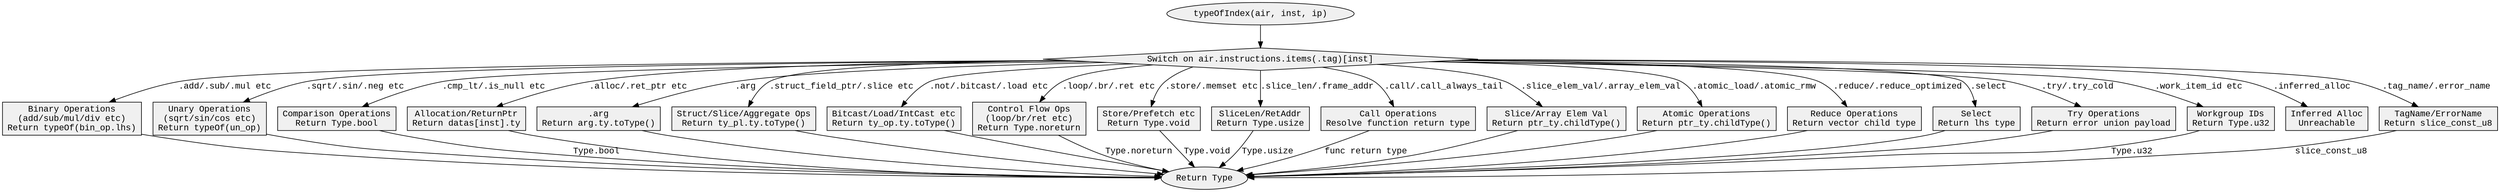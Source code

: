 
digraph flowchart {
    node [shape=rectangle, fontname="Courier New", style=filled, fillcolor="#f0f0f0"];
    edge [fontname="Courier New"];

    start [label="typeOfIndex(air, inst, ip)", shape=ellipse];
    switch [label="Switch on air.instructions.items(.tag)[inst]", shape=diamond];

    bin_ops [label="Binary Operations\n(add/sub/mul/div etc)\nReturn typeOf(bin_op.lhs)"];
    un_ops [label="Unary Operations\n(sqrt/sin/cos etc)\nReturn typeOf(un_op)"];
    cmp_ops [label="Comparison Operations\nReturn Type.bool"];
    alloc_ops [label="Allocation/ReturnPtr\nReturn datas[inst].ty"];
    arg_op [label=".arg\nReturn arg.ty.toType()"];
    ty_pl_ops [label="Struct/Slice/Aggregate Ops\nReturn ty_pl.ty.toType()"];
    ty_op_ops [label="Bitcast/Load/IntCast etc\nReturn ty_op.ty.toType()"];
    noreturn_ops [label="Control Flow Ops\n(loop/br/ret etc)\nReturn Type.noreturn"];
    void_ops [label="Store/Prefetch etc\nReturn Type.void"];
    usize_ops [label="SliceLen/RetAddr\nReturn Type.usize"];
    call_ops [label="Call Operations\nResolve function return type"];
    elem_val_ops [label="Slice/Array Elem Val\nReturn ptr_ty.childType()"];
    atomic_ops [label="Atomic Operations\nReturn ptr_ty.childType()"];
    reduce_ops [label="Reduce Operations\nReturn vector child type"];
    select_op [label="Select\nReturn lhs type"];
    try_op [label="Try Operations\nReturn error union payload"];
    workgroup_ops [label="Workgroup IDs\nReturn Type.u32"];
    unreachable_ops [label="Inferred Alloc\nUnreachable"];
    misc_ops [label="TagName/ErrorName\nReturn slice_const_u8"];

    start -> switch;
    
    switch -> bin_ops [label=".add/.sub/.mul etc"];
    switch -> un_ops [label=".sqrt/.sin/.neg etc"];
    switch -> cmp_ops [label=".cmp_lt/.is_null etc"];
    switch -> alloc_ops [label=".alloc/.ret_ptr etc"];
    switch -> arg_op [label=".arg"];
    switch -> ty_pl_ops [label=".struct_field_ptr/.slice etc"];
    switch -> ty_op_ops [label=".not/.bitcast/.load etc"];
    switch -> noreturn_ops [label=".loop/.br/.ret etc"];
    switch -> void_ops [label=".store/.memset etc"];
    switch -> usize_ops [label=".slice_len/.frame_addr"];
    switch -> call_ops [label=".call/.call_always_tail"];
    switch -> elem_val_ops [label=".slice_elem_val/.array_elem_val"];
    switch -> atomic_ops [label=".atomic_load/.atomic_rmw"];
    switch -> reduce_ops [label=".reduce/.reduce_optimized"];
    switch -> select_op [label=".select"];
    switch -> try_op [label=".try/.try_cold"];
    switch -> workgroup_ops [label=".work_item_id etc"];
    switch -> unreachable_ops [label=".inferred_alloc"];
    switch -> misc_ops [label=".tag_name/.error_name"];

    // Shared return paths
    bin_ops -> end;
    un_ops -> end;
    cmp_ops -> end [label="Type.bool"];
    alloc_ops -> end;
    arg_op -> end;
    ty_pl_ops -> end;
    ty_op_ops -> end;
    noreturn_ops -> end [label="Type.noreturn"];
    void_ops -> end [label="Type.void"];
    usize_ops -> end [label="Type.usize"];
    call_ops -> end [label="func return type"];
    elem_val_ops -> end;
    atomic_ops -> end;
    reduce_ops -> end;
    select_op -> end;
    try_op -> end;
    workgroup_ops -> end [label="Type.u32"];
    misc_ops -> end [label="slice_const_u8"];

    end [label="Return Type", shape=ellipse];
}
